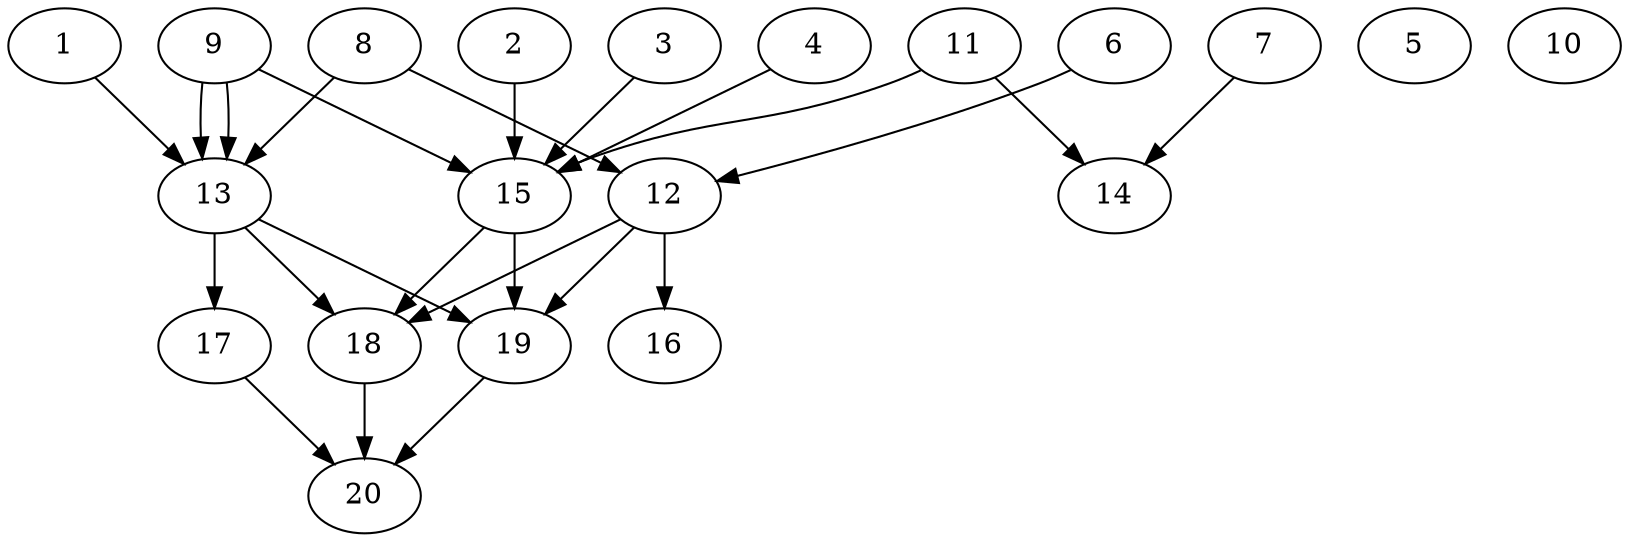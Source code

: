 // DAG automatically generated by daggen at Tue Aug  6 16:20:30 2019
// ./daggen --dot -n 20 --ccr 0.5 --fat 0.7 --regular 0.5 --density 0.7 --mindata 5242880 --maxdata 52428800 
digraph G {
  1 [size="76118016", alpha="0.10", expect_size="38059008"] 
  1 -> 13 [size ="38059008"]
  2 [size="77975552", alpha="0.05", expect_size="38987776"] 
  2 -> 15 [size ="38987776"]
  3 [size="75909120", alpha="0.09", expect_size="37954560"] 
  3 -> 15 [size ="37954560"]
  4 [size="72255488", alpha="0.17", expect_size="36127744"] 
  4 -> 15 [size ="36127744"]
  5 [size="101765120", alpha="0.02", expect_size="50882560"] 
  6 [size="66189312", alpha="0.14", expect_size="33094656"] 
  6 -> 12 [size ="33094656"]
  7 [size="61442048", alpha="0.05", expect_size="30721024"] 
  7 -> 14 [size ="30721024"]
  8 [size="30732288", alpha="0.03", expect_size="15366144"] 
  8 -> 12 [size ="15366144"]
  8 -> 13 [size ="15366144"]
  9 [size="84553728", alpha="0.20", expect_size="42276864"] 
  9 -> 13 [size ="42276864"]
  9 -> 13 [size ="42276864"]
  9 -> 15 [size ="42276864"]
  10 [size="76398592", alpha="0.01", expect_size="38199296"] 
  11 [size="104431616", alpha="0.09", expect_size="52215808"] 
  11 -> 14 [size ="52215808"]
  11 -> 15 [size ="52215808"]
  12 [size="57888768", alpha="0.14", expect_size="28944384"] 
  12 -> 16 [size ="28944384"]
  12 -> 18 [size ="28944384"]
  12 -> 19 [size ="28944384"]
  13 [size="80128000", alpha="0.08", expect_size="40064000"] 
  13 -> 17 [size ="40064000"]
  13 -> 18 [size ="40064000"]
  13 -> 19 [size ="40064000"]
  14 [size="26683392", alpha="0.07", expect_size="13341696"] 
  15 [size="11167744", alpha="0.20", expect_size="5583872"] 
  15 -> 18 [size ="5583872"]
  15 -> 19 [size ="5583872"]
  16 [size="19918848", alpha="0.02", expect_size="9959424"] 
  17 [size="84822016", alpha="0.16", expect_size="42411008"] 
  17 -> 20 [size ="42411008"]
  18 [size="13623296", alpha="0.14", expect_size="6811648"] 
  18 -> 20 [size ="6811648"]
  19 [size="26847232", alpha="0.05", expect_size="13423616"] 
  19 -> 20 [size ="13423616"]
  20 [size="24739840", alpha="0.19", expect_size="12369920"] 
}
